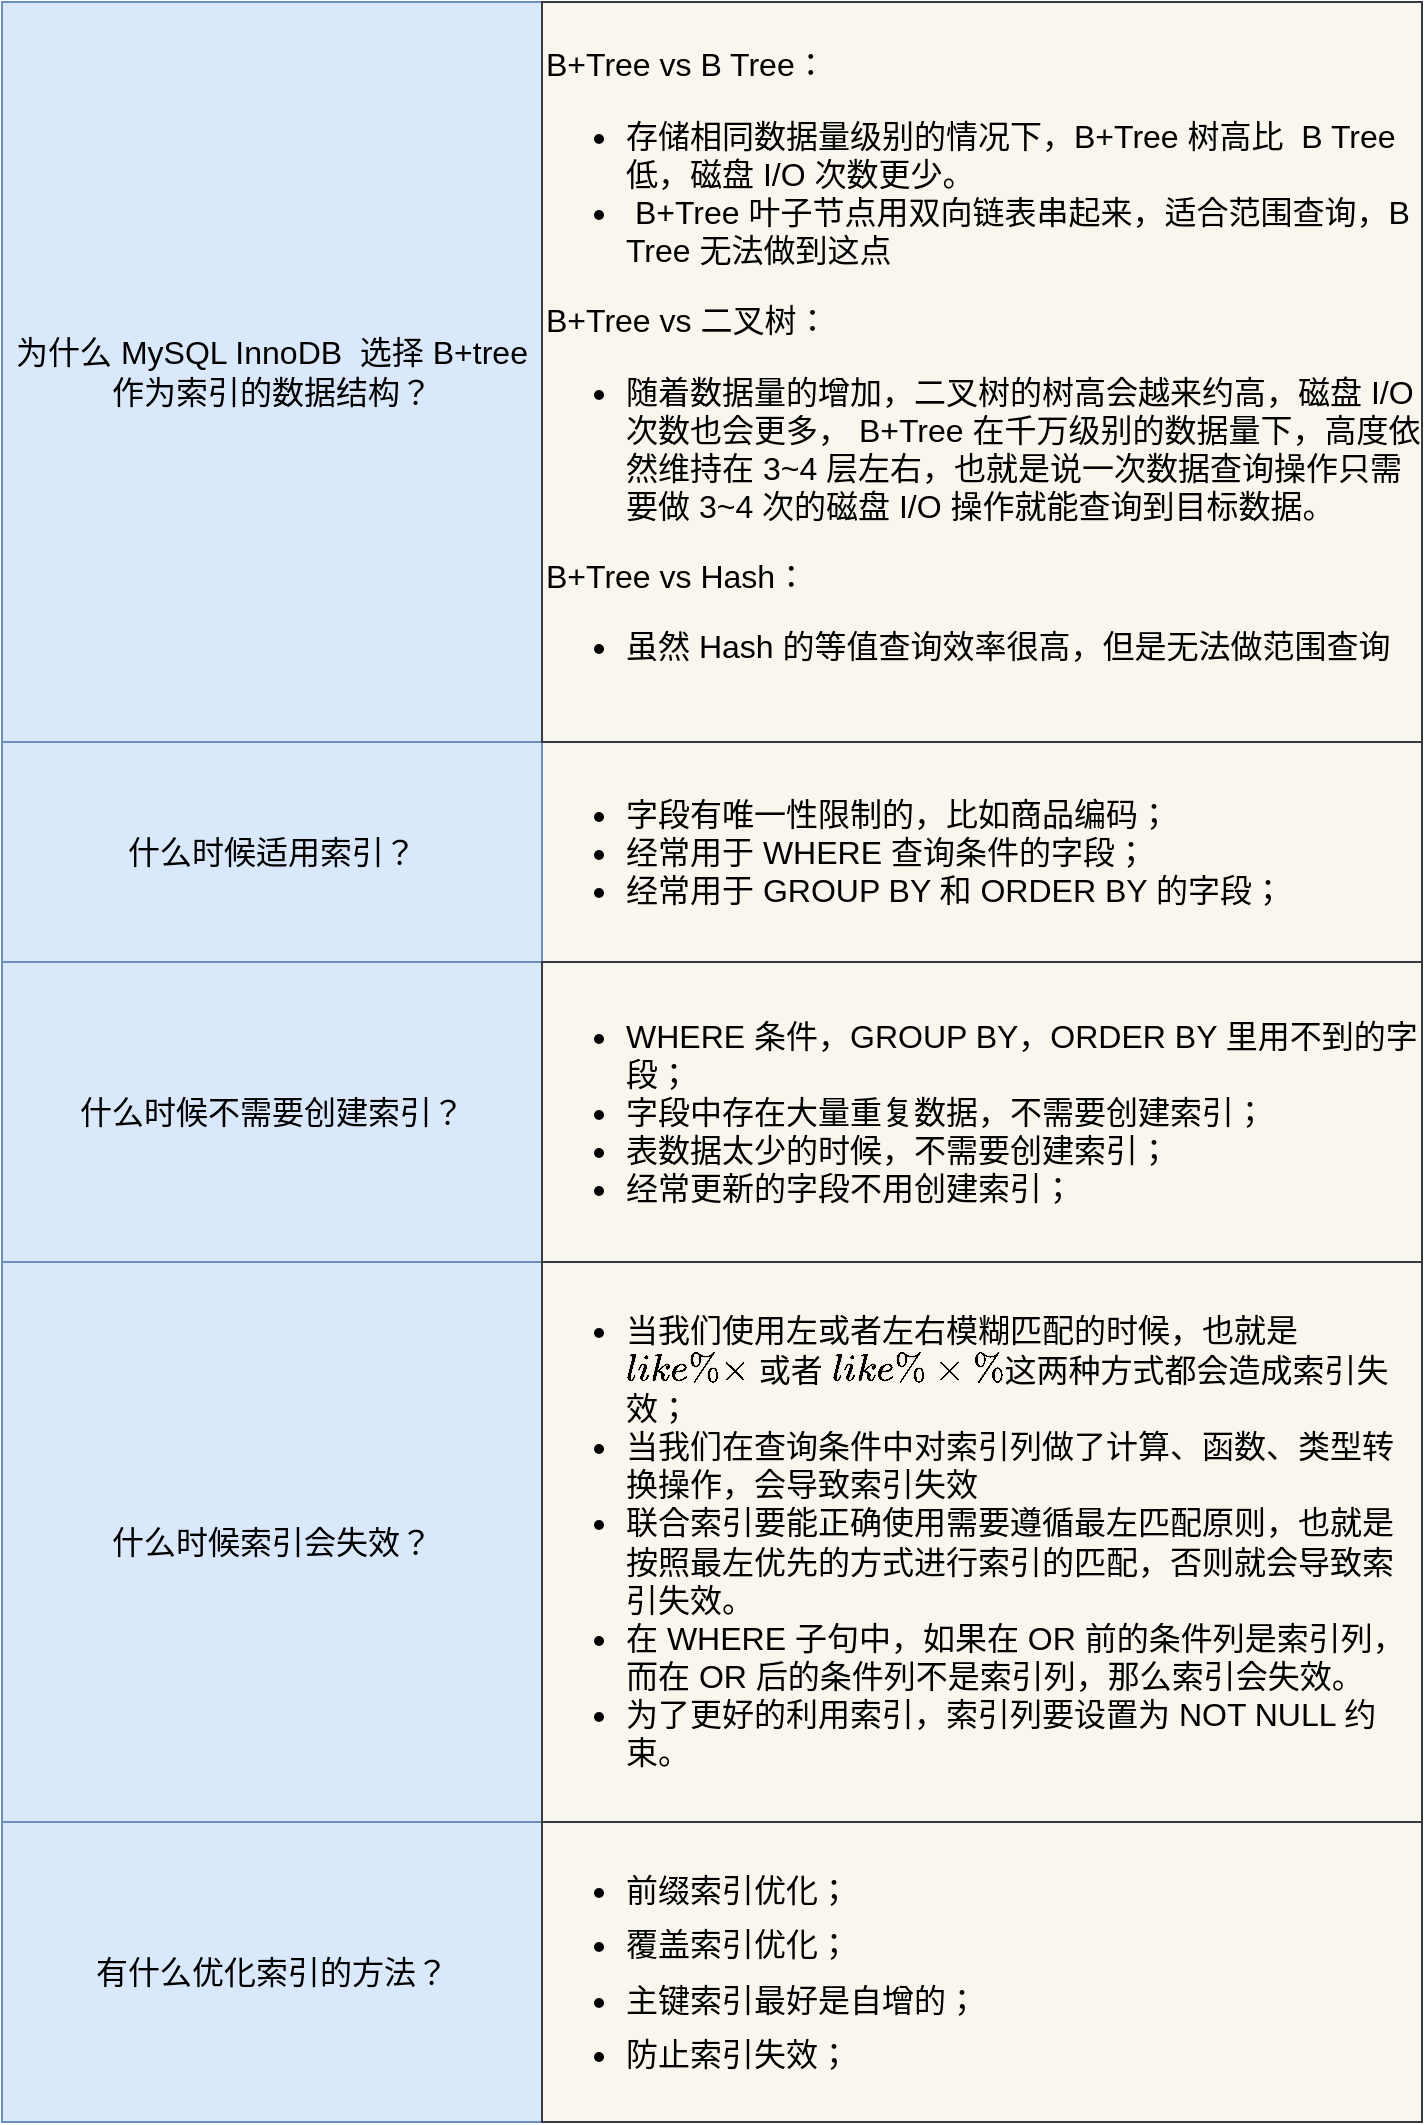 <mxfile version="18.1.1" type="github">
  <diagram id="ixZHhRBdgr8huFLMsZwX" name="Page-1">
    <mxGraphModel dx="1056" dy="1854" grid="1" gridSize="10" guides="1" tooltips="1" connect="1" arrows="1" fold="1" page="1" pageScale="1" pageWidth="827" pageHeight="1169" math="0" shadow="0">
      <root>
        <mxCell id="0" />
        <mxCell id="1" parent="0" />
        <mxCell id="xrDSkSMQvehZMadIAZ1p-1" value="&lt;div style=&quot;font-size: 16px;&quot;&gt;&lt;ul style=&quot;font-size: 16px;&quot;&gt;&lt;li style=&quot;font-size: 16px;&quot;&gt;字段有唯一性限制的，比如商品编码；&lt;/li&gt;&lt;li style=&quot;font-size: 16px;&quot;&gt;经常用于 WHERE 查询条件的字段；&lt;/li&gt;&lt;li style=&quot;font-size: 16px;&quot;&gt;经常用于 GROUP BY 和 ORDER BY 的字段；&lt;/li&gt;&lt;/ul&gt;&lt;/div&gt;" style="rounded=0;whiteSpace=wrap;html=1;align=left;fontSize=16;fillColor=#f9f7ed;strokeColor=#36393d;" vertex="1" parent="1">
          <mxGeometry x="390" y="60" width="440" height="110" as="geometry" />
        </mxCell>
        <mxCell id="xrDSkSMQvehZMadIAZ1p-2" value="什么时候适用索引？" style="rounded=0;whiteSpace=wrap;html=1;fontSize=16;fillColor=#dae8fc;strokeColor=#6c8ebf;" vertex="1" parent="1">
          <mxGeometry x="120" y="60" width="270" height="110" as="geometry" />
        </mxCell>
        <mxCell id="xrDSkSMQvehZMadIAZ1p-3" value="什么时候不需要创建索引？" style="rounded=0;whiteSpace=wrap;html=1;fontSize=16;fillColor=#dae8fc;strokeColor=#6c8ebf;" vertex="1" parent="1">
          <mxGeometry x="120" y="170" width="270" height="150" as="geometry" />
        </mxCell>
        <mxCell id="xrDSkSMQvehZMadIAZ1p-4" value="&lt;div style=&quot;font-size: 16px;&quot;&gt;&lt;ul&gt;&lt;li&gt;WHERE 条件，GROUP BY，ORDER BY 里用不到的字段；&lt;/li&gt;&lt;li&gt;字段中存在大量重复数据，不需要创建索引；&lt;/li&gt;&lt;li&gt;表数据太少的时候，不需要创建索引；&lt;/li&gt;&lt;li&gt;经常更新的字段不用创建索引；&lt;/li&gt;&lt;/ul&gt;&lt;/div&gt;" style="rounded=0;whiteSpace=wrap;html=1;align=left;fontSize=16;fillColor=#f9f7ed;strokeColor=#36393d;" vertex="1" parent="1">
          <mxGeometry x="390" y="170" width="440" height="150" as="geometry" />
        </mxCell>
        <mxCell id="xrDSkSMQvehZMadIAZ1p-5" value="什么时候索引会失效？" style="rounded=0;whiteSpace=wrap;html=1;fontSize=16;fillColor=#dae8fc;strokeColor=#6c8ebf;" vertex="1" parent="1">
          <mxGeometry x="120" y="320" width="270" height="280" as="geometry" />
        </mxCell>
        <mxCell id="xrDSkSMQvehZMadIAZ1p-6" value="&lt;div style=&quot;&quot;&gt;&lt;ul style=&quot;&quot;&gt;&lt;li style=&quot;&quot;&gt;&lt;span style=&quot;background-color: initial;&quot;&gt;当我们使用左或者左右模糊匹配的时候，也就是 `like %xx` 或者 `like %xx%`这两种方式都会造成索引失效；&lt;/span&gt;&lt;br&gt;&lt;/li&gt;&lt;li style=&quot;&quot;&gt;当我们在查询条件中对索引列做了计算、函数、类型转换操作，会导致索引失效&lt;/li&gt;&lt;li style=&quot;&quot;&gt;联合索引要能正确使用需要遵循最左匹配原则，也就是按照最左优先的方式进行索引的匹配，否则就会导致索引失效。&lt;/li&gt;&lt;li style=&quot;&quot;&gt;在 WHERE 子句中，如果在 OR 前的条件列是索引列，而在 OR 后的条件列不是索引列，那么索引会失效。&lt;/li&gt;&lt;li style=&quot;&quot;&gt;为了更好的利用索引，索引列要设置为 NOT NULL 约束。&lt;/li&gt;&lt;/ul&gt;&lt;/div&gt;" style="rounded=0;whiteSpace=wrap;html=1;align=left;fontSize=16;fillColor=#f9f7ed;strokeColor=#36393d;" vertex="1" parent="1">
          <mxGeometry x="390" y="320" width="440" height="280" as="geometry" />
        </mxCell>
        <mxCell id="xrDSkSMQvehZMadIAZ1p-8" value="有什么优化索引的方法？" style="rounded=0;whiteSpace=wrap;html=1;fontSize=16;fillColor=#dae8fc;strokeColor=#6c8ebf;" vertex="1" parent="1">
          <mxGeometry x="120" y="600" width="270" height="150" as="geometry" />
        </mxCell>
        <mxCell id="xrDSkSMQvehZMadIAZ1p-9" value="&lt;div style=&quot;&quot;&gt;&lt;ul style=&quot;&quot;&gt;&lt;li style=&quot;box-sizing: border-box; margin: 0px; position: relative;&quot; class=&quot;md-list-item md-focus-container&quot;&gt;&lt;p style=&quot;box-sizing: border-box; line-height: inherit; orphans: 4; margin: 0px 0px 0.5rem; overflow-wrap: break-word; position: relative;&quot; class=&quot;md-end-block md-p md-focus&quot;&gt;&lt;span style=&quot;box-sizing: border-box;&quot; class=&quot;md-plain md-expand&quot;&gt;前缀索引优化；&lt;/span&gt;&lt;/p&gt;&lt;/li&gt;&lt;li style=&quot;box-sizing: border-box; margin: 0px; position: relative;&quot; class=&quot;md-list-item&quot;&gt;&lt;p style=&quot;box-sizing: border-box; line-height: inherit; orphans: 4; margin: 0px 0px 0.5rem; overflow-wrap: break-word; position: relative;&quot; class=&quot;md-end-block md-p&quot;&gt;&lt;span style=&quot;box-sizing: border-box;&quot; class=&quot;md-plain&quot;&gt;覆盖索引优化；&lt;/span&gt;&lt;/p&gt;&lt;/li&gt;&lt;li style=&quot;box-sizing: border-box; margin: 0px; position: relative;&quot; class=&quot;md-list-item&quot;&gt;&lt;p style=&quot;box-sizing: border-box; line-height: inherit; orphans: 4; margin: 0px 0px 0.5rem; overflow-wrap: break-word; position: relative;&quot; class=&quot;md-end-block md-p&quot;&gt;&lt;span style=&quot;box-sizing: border-box;&quot; class=&quot;md-plain&quot;&gt;主键索引最好是自增的；&lt;/span&gt;&lt;/p&gt;&lt;/li&gt;&lt;li style=&quot;box-sizing: border-box; margin: 0px; position: relative;&quot; class=&quot;md-list-item md-focus-container&quot;&gt;&lt;p style=&quot;box-sizing: border-box; line-height: inherit; orphans: 4; margin: 0px 0px 0.5rem; overflow-wrap: break-word; position: relative;&quot; class=&quot;md-end-block md-p md-focus&quot;&gt;&lt;span style=&quot;box-sizing: border-box;&quot; class=&quot;md-plain md-expand&quot;&gt;防止索引失效；&lt;/span&gt;&lt;/p&gt;&lt;/li&gt;&lt;/ul&gt;&lt;/div&gt;" style="rounded=0;whiteSpace=wrap;html=1;align=left;fontSize=16;fillColor=#f9f7ed;strokeColor=#36393d;" vertex="1" parent="1">
          <mxGeometry x="390" y="600" width="440" height="150" as="geometry" />
        </mxCell>
        <mxCell id="xrDSkSMQvehZMadIAZ1p-10" value="为什么 MySQL InnoDB&amp;nbsp; 选择 B+tree 作为索引的数据结构？" style="rounded=0;whiteSpace=wrap;html=1;fontSize=16;fillColor=#dae8fc;strokeColor=#6c8ebf;" vertex="1" parent="1">
          <mxGeometry x="120" y="-310" width="270" height="370" as="geometry" />
        </mxCell>
        <mxCell id="xrDSkSMQvehZMadIAZ1p-11" value="&lt;div style=&quot;&quot;&gt;&lt;div style=&quot;&quot;&gt;B+Tree vs B Tree：&lt;br&gt;&lt;/div&gt;&lt;div style=&quot;&quot;&gt;&lt;ul&gt;&lt;li&gt;存储相同数据量级别的情况下，B+Tree 树高比&amp;nbsp;&amp;nbsp;B Tree 低，磁盘 I/O 次数更少。&lt;/li&gt;&lt;li&gt;&amp;nbsp;B+Tree 叶子节点用双向链表串起来，适合范围查询，B Tree 无法做到这点&lt;/li&gt;&lt;/ul&gt;&lt;div&gt;B+Tree vs 二叉树：&lt;/div&gt;&lt;div&gt;&lt;ul&gt;&lt;li&gt;随着数据量的增加，二叉树的树高会越来约高，磁盘 I/O 次数也会更多，&amp;nbsp;B+Tree 在千万级别的数据量下，高度依然维持在 3~4 层左右，也就是说一次数据查询操作只需要做 3~4 次的磁盘 I/O 操作就能查询到目标数据。&lt;br&gt;&lt;/li&gt;&lt;/ul&gt;&lt;div&gt;B+Tree vs Hash：&lt;br&gt;&lt;/div&gt;&lt;/div&gt;&lt;div&gt;&lt;ul&gt;&lt;li&gt;虽然 Hash 的等值查询效率很高，但是无法做范围查询&lt;/li&gt;&lt;/ul&gt;&lt;/div&gt;&lt;/div&gt;&lt;/div&gt;" style="rounded=0;whiteSpace=wrap;html=1;align=left;fontSize=16;fillColor=#f9f7ed;strokeColor=#36393d;" vertex="1" parent="1">
          <mxGeometry x="390" y="-310" width="440" height="370" as="geometry" />
        </mxCell>
      </root>
    </mxGraphModel>
  </diagram>
</mxfile>
